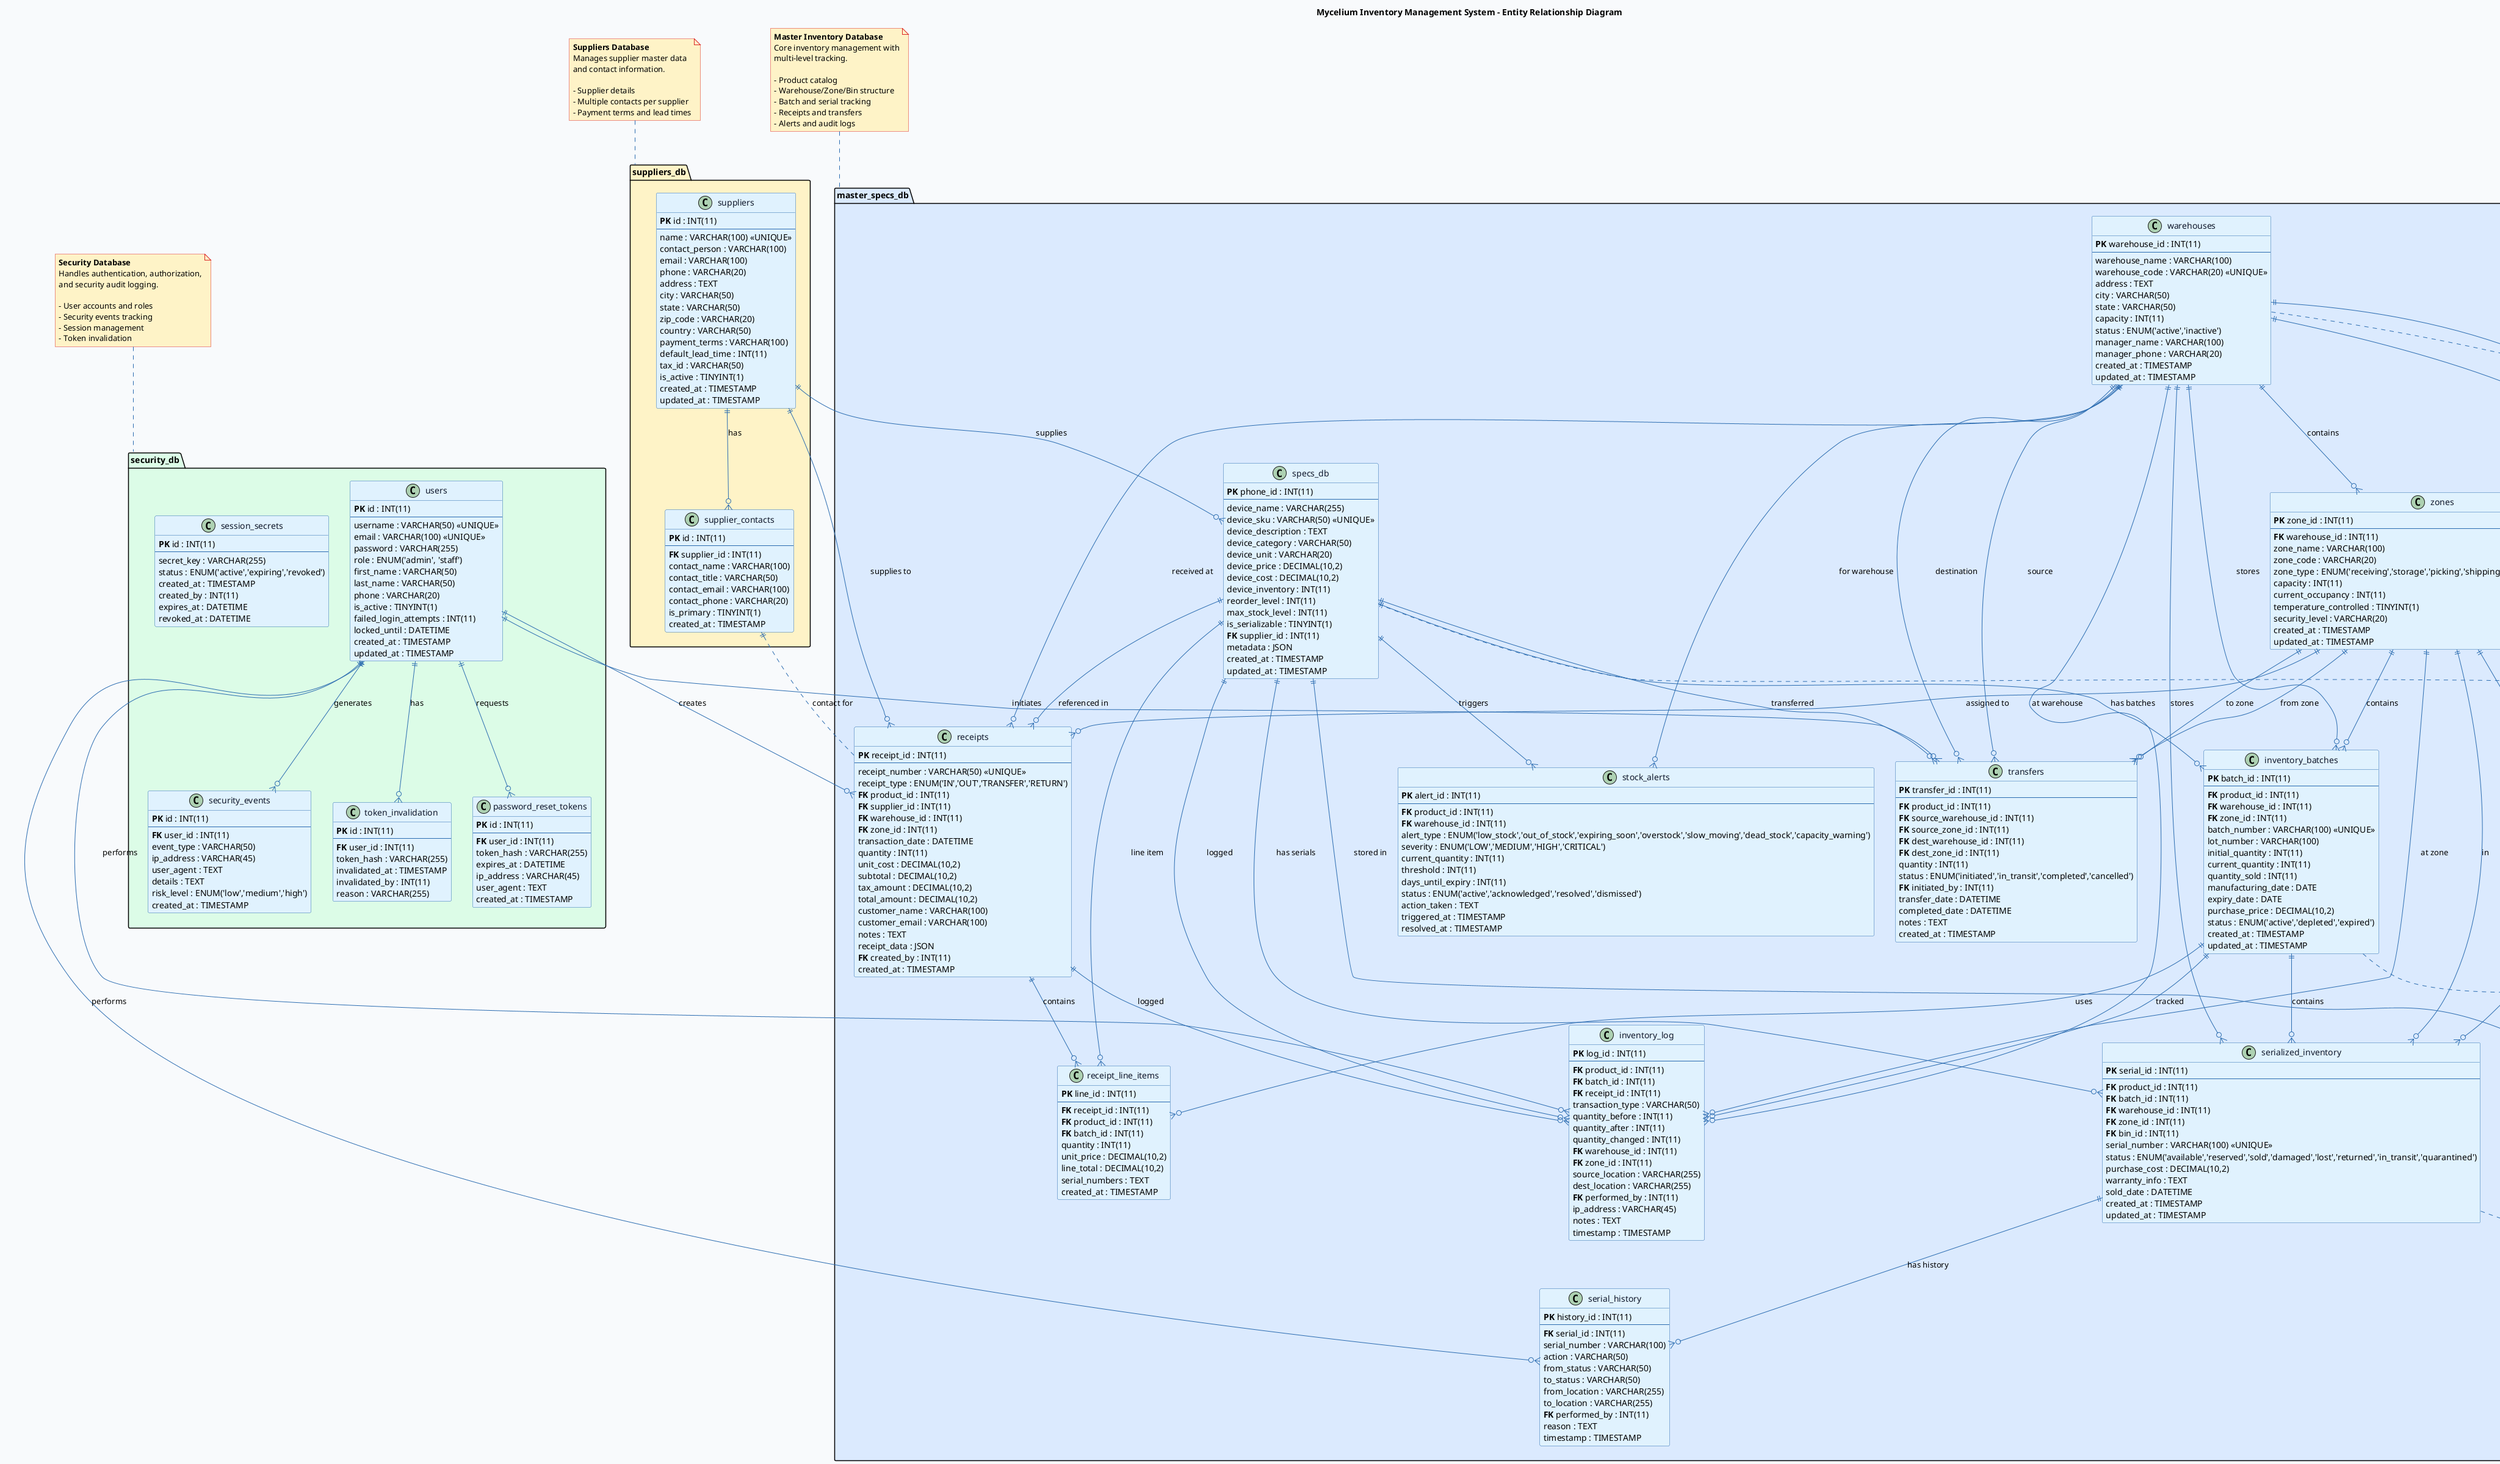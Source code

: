 @startuml data-model-erd
title Mycelium Inventory Management System - Entity Relationship Diagram

skinparam backgroundColor #f8fafc
skinparam class {
  BackgroundColor #e0f2fe
  BorderColor #2b6cb0
  FontColor #0f172a
  ArrowColor #2b6cb0
}

skinparam note {
  BackgroundColor #fef3c7
  BorderColor #dc2626
}

' ========== SECURITY_DB ==========
package "security_db" #dcfce7 {
  
  class users {
    **PK** id : INT(11)
    --
    username : VARCHAR(50) <<UNIQUE>>
    email : VARCHAR(100) <<UNIQUE>>
    password : VARCHAR(255)
    role : ENUM('admin', 'staff')
    first_name : VARCHAR(50)
    last_name : VARCHAR(50)
    phone : VARCHAR(20)
    is_active : TINYINT(1)
    failed_login_attempts : INT(11)
    locked_until : DATETIME
    created_at : TIMESTAMP
    updated_at : TIMESTAMP
  }
  
  class security_events {
    **PK** id : INT(11)
    --
    **FK** user_id : INT(11)
    event_type : VARCHAR(50)
    ip_address : VARCHAR(45)
    user_agent : TEXT
    details : TEXT
    risk_level : ENUM('low','medium','high')
    created_at : TIMESTAMP
  }
  
  class token_invalidation {
    **PK** id : INT(11)
    --
    **FK** user_id : INT(11)
    token_hash : VARCHAR(255)
    invalidated_at : TIMESTAMP
    invalidated_by : INT(11)
    reason : VARCHAR(255)
  }
  
  class session_secrets {
    **PK** id : INT(11)
    --
    secret_key : VARCHAR(255)
    status : ENUM('active','expiring','revoked')
    created_at : TIMESTAMP
    created_by : INT(11)
    expires_at : DATETIME
    revoked_at : DATETIME
  }
  
  class password_reset_tokens {
    **PK** id : INT(11)
    --
    **FK** user_id : INT(11)
    token_hash : VARCHAR(255)
    expires_at : DATETIME
    ip_address : VARCHAR(45)
    user_agent : TEXT
    created_at : TIMESTAMP
  }
  
  users ||--o{ security_events : "generates"
  users ||--o{ token_invalidation : "has"
  users ||--o{ password_reset_tokens : "requests"
}

' ========== SUPPLIERS_DB ==========
package "suppliers_db" #fef3c7 {
  
  class suppliers {
    **PK** id : INT(11)
    --
    name : VARCHAR(100) <<UNIQUE>>
    contact_person : VARCHAR(100)
    email : VARCHAR(100)
    phone : VARCHAR(20)
    address : TEXT
    city : VARCHAR(50)
    state : VARCHAR(50)
    zip_code : VARCHAR(20)
    country : VARCHAR(50)
    payment_terms : VARCHAR(100)
    default_lead_time : INT(11)
    tax_id : VARCHAR(50)
    is_active : TINYINT(1)
    created_at : TIMESTAMP
    updated_at : TIMESTAMP
  }
  
  class supplier_contacts {
    **PK** id : INT(11)
    --
    **FK** supplier_id : INT(11)
    contact_name : VARCHAR(100)
    contact_title : VARCHAR(50)
    contact_email : VARCHAR(100)
    contact_phone : VARCHAR(20)
    is_primary : TINYINT(1)
    created_at : TIMESTAMP
  }
  
  suppliers ||--o{ supplier_contacts : "has"
}

' ========== MASTER_SPECS_DB ==========
package "master_specs_db" #dbeafe {
  
  ' ===== Products =====
  class specs_db {
    **PK** phone_id : INT(11)
    --
    device_name : VARCHAR(255)
    device_sku : VARCHAR(50) <<UNIQUE>>
    device_description : TEXT
    device_category : VARCHAR(50)
    device_unit : VARCHAR(20)
    device_price : DECIMAL(10,2)
    device_cost : DECIMAL(10,2)
    device_inventory : INT(11)
    reorder_level : INT(11)
    max_stock_level : INT(11)
    is_serializable : TINYINT(1)
    **FK** supplier_id : INT(11)
    metadata : JSON
    created_at : TIMESTAMP
    updated_at : TIMESTAMP
  }
  
  ' ===== Warehouses =====
  class warehouses {
    **PK** warehouse_id : INT(11)
    --
    warehouse_name : VARCHAR(100)
    warehouse_code : VARCHAR(20) <<UNIQUE>>
    address : TEXT
    city : VARCHAR(50)
    state : VARCHAR(50)
    capacity : INT(11)
    status : ENUM('active','inactive')
    manager_name : VARCHAR(100)
    manager_phone : VARCHAR(20)
    created_at : TIMESTAMP
    updated_at : TIMESTAMP
  }
  
  class zones {
    **PK** zone_id : INT(11)
    --
    **FK** warehouse_id : INT(11)
    zone_name : VARCHAR(100)
    zone_code : VARCHAR(20)
    zone_type : ENUM('receiving','storage','picking','shipping','returns','quarantine')
    capacity : INT(11)
    current_occupancy : INT(11)
    temperature_controlled : TINYINT(1)
    security_level : VARCHAR(20)
    created_at : TIMESTAMP
    updated_at : TIMESTAMP
  }
  
  class bin_locations {
    **PK** bin_id : INT(11)
    --
    **FK** zone_id : INT(11)
    **FK** warehouse_id : INT(11)
    aisle : VARCHAR(10)
    shelf : VARCHAR(10)
    bin : VARCHAR(10)
    bin_code : VARCHAR(50) <<UNIQUE>>
    capacity : INT(11)
    status : ENUM('empty','partial','full')
    created_at : TIMESTAMP
  }
  
  ' ===== Inventory Tracking =====
  class inventory_batches {
    **PK** batch_id : INT(11)
    --
    **FK** product_id : INT(11)
    **FK** warehouse_id : INT(11)
    **FK** zone_id : INT(11)
    batch_number : VARCHAR(100) <<UNIQUE>>
    lot_number : VARCHAR(100)
    initial_quantity : INT(11)
    current_quantity : INT(11)
    quantity_sold : INT(11)
    manufacturing_date : DATE
    expiry_date : DATE
    purchase_price : DECIMAL(10,2)
    status : ENUM('active','depleted','expired')
    created_at : TIMESTAMP
    updated_at : TIMESTAMP
  }
  
  class serialized_inventory {
    **PK** serial_id : INT(11)
    --
    **FK** product_id : INT(11)
    **FK** batch_id : INT(11)
    **FK** warehouse_id : INT(11)
    **FK** zone_id : INT(11)
    **FK** bin_id : INT(11)
    serial_number : VARCHAR(100) <<UNIQUE>>
    status : ENUM('available','reserved','sold','damaged','lost','returned','in_transit','quarantined')
    purchase_cost : DECIMAL(10,2)
    warranty_info : TEXT
    sold_date : DATETIME
    created_at : TIMESTAMP
    updated_at : TIMESTAMP
  }
  
  class serial_history {
    **PK** history_id : INT(11)
    --
    **FK** serial_id : INT(11)
    serial_number : VARCHAR(100)
    action : VARCHAR(50)
    from_status : VARCHAR(50)
    to_status : VARCHAR(50)
    from_location : VARCHAR(255)
    to_location : VARCHAR(255)
    **FK** performed_by : INT(11)
    reason : TEXT
    timestamp : TIMESTAMP
  }
  
  ' ===== Receipts =====
  class receipts {
    **PK** receipt_id : INT(11)
    --
    receipt_number : VARCHAR(50) <<UNIQUE>>
    receipt_type : ENUM('IN','OUT','TRANSFER','RETURN')
    **FK** product_id : INT(11)
    **FK** supplier_id : INT(11)
    **FK** warehouse_id : INT(11)
    **FK** zone_id : INT(11)
    transaction_date : DATETIME
    quantity : INT(11)
    unit_cost : DECIMAL(10,2)
    subtotal : DECIMAL(10,2)
    tax_amount : DECIMAL(10,2)
    total_amount : DECIMAL(10,2)
    customer_name : VARCHAR(100)
    customer_email : VARCHAR(100)
    notes : TEXT
    receipt_data : JSON
    **FK** created_by : INT(11)
    created_at : TIMESTAMP
  }
  
  class receipt_line_items {
    **PK** line_id : INT(11)
    --
    **FK** receipt_id : INT(11)
    **FK** product_id : INT(11)
    **FK** batch_id : INT(11)
    quantity : INT(11)
    unit_price : DECIMAL(10,2)
    line_total : DECIMAL(10,2)
    serial_numbers : TEXT
    created_at : TIMESTAMP
  }
  
  ' ===== Transfers =====
  class transfers {
    **PK** transfer_id : INT(11)
    --
    **FK** product_id : INT(11)
    **FK** source_warehouse_id : INT(11)
    **FK** source_zone_id : INT(11)
    **FK** dest_warehouse_id : INT(11)
    **FK** dest_zone_id : INT(11)
    quantity : INT(11)
    status : ENUM('initiated','in_transit','completed','cancelled')
    **FK** initiated_by : INT(11)
    transfer_date : DATETIME
    completed_date : DATETIME
    notes : TEXT
    created_at : TIMESTAMP
  }
  
  ' ===== Alerts =====
  class stock_alerts {
    **PK** alert_id : INT(11)
    --
    **FK** product_id : INT(11)
    **FK** warehouse_id : INT(11)
    alert_type : ENUM('low_stock','out_of_stock','expiring_soon','overstock','slow_moving','dead_stock','capacity_warning')
    severity : ENUM('LOW','MEDIUM','HIGH','CRITICAL')
    current_quantity : INT(11)
    threshold : INT(11)
    days_until_expiry : INT(11)
    status : ENUM('active','acknowledged','resolved','dismissed')
    action_taken : TEXT
    triggered_at : TIMESTAMP
    resolved_at : TIMESTAMP
  }
  
  ' ===== Audit Log =====
  class inventory_log {
    **PK** log_id : INT(11)
    --
    **FK** product_id : INT(11)
    **FK** batch_id : INT(11)
    **FK** receipt_id : INT(11)
    transaction_type : VARCHAR(50)
    quantity_before : INT(11)
    quantity_after : INT(11)
    quantity_changed : INT(11)
    **FK** warehouse_id : INT(11)
    **FK** zone_id : INT(11)
    source_location : VARCHAR(255)
    dest_location : VARCHAR(255)
    **FK** performed_by : INT(11)
    ip_address : VARCHAR(45)
    notes : TEXT
    timestamp : TIMESTAMP
  }
  
  ' ===== Location Inventory =====
  class warehouse_product_locations {
    **PK** location_id : INT(11)
    --
    **FK** product_id : INT(11)
    **FK** warehouse_id : INT(11)
    **FK** zone_id : INT(11)
    **FK** bin_id : INT(11)
    quantity : INT(11)
    updated_at : TIMESTAMP
  }
  
  ' ===== Relationships within master_specs_db =====
  
  ' Warehouse structure
  warehouses ||--o{ zones : "contains"
  zones ||--o{ bin_locations : "contains"
  warehouses ||--o{ bin_locations : "has"
  
  ' Product location tracking
  specs_db ||--o{ warehouse_product_locations : "stored in"
  warehouses ||--o{ warehouse_product_locations : "stores"
  zones ||--o{ warehouse_product_locations : "contains"
  bin_locations ||--o{ warehouse_product_locations : "holds"
  
  ' Batch tracking
  specs_db ||--o{ inventory_batches : "has batches"
  warehouses ||--o{ inventory_batches : "stores"
  zones ||--o{ inventory_batches : "contains"
  
  ' Serial tracking
  specs_db ||--o{ serialized_inventory : "has serials"
  inventory_batches ||--o{ serialized_inventory : "contains"
  warehouses ||--o{ serialized_inventory : "stores"
  zones ||--o{ serialized_inventory : "in"
  bin_locations ||--o{ serialized_inventory : "at"
  serialized_inventory ||--o{ serial_history : "has history"
  
  ' Receipts
  specs_db ||--o{ receipts : "referenced in"
  warehouses ||--o{ receipts : "received at"
  zones ||--o{ receipts : "assigned to"
  receipts ||--o{ receipt_line_items : "contains"
  specs_db ||--o{ receipt_line_items : "line item"
  inventory_batches ||--o{ receipt_line_items : "uses"
  
  ' Transfers
  specs_db ||--o{ transfers : "transferred"
  warehouses ||--o{ transfers : "source"
  warehouses ||--o{ transfers : "destination"
  zones ||--o{ transfers : "from zone"
  zones ||--o{ transfers : "to zone"
  
  ' Alerts
  specs_db ||--o{ stock_alerts : "triggers"
  warehouses ||--o{ stock_alerts : "for warehouse"
  
  ' Audit logging
  specs_db ||--o{ inventory_log : "logged"
  inventory_batches ||--o{ inventory_log : "tracked"
  receipts ||--o{ inventory_log : "logged"
  warehouses ||--o{ inventory_log : "at warehouse"
  zones ||--o{ inventory_log : "at zone"
}

' ===== Cross-database relationships =====
suppliers ||--o{ specs_db : "supplies"
suppliers ||--o{ receipts : "supplies to"
supplier_contacts ||.. receipts : "contact for"

users ||--o{ receipts : "creates"
users ||--o{ transfers : "initiates"
users ||--o{ inventory_log : "performs"
users ||--o{ serial_history : "performs"

' ===== Notes =====
note top of "security_db"
  **Security Database**
  Handles authentication, authorization,
  and security audit logging.
  
  - User accounts and roles
  - Security events tracking
  - Session management
  - Token invalidation
end note

note top of "suppliers_db"
  **Suppliers Database**
  Manages supplier master data
  and contact information.
  
  - Supplier details
  - Multiple contacts per supplier
  - Payment terms and lead times
end note

note top of "master_specs_db"
  **Master Inventory Database**
  Core inventory management with
  multi-level tracking.
  
  - Product catalog
  - Warehouse/Zone/Bin structure
  - Batch and serial tracking
  - Receipts and transfers
  - Alerts and audit logs
end note

note bottom of specs_db
  **Product Master**
  - is_serializable flag determines
    if serial tracking is required
  - Reorder levels trigger alerts
  - Links to supplier
end note

note bottom of serialized_inventory
  **Serial Tracking**
  Each unit has unique serial number
  with complete lifecycle history.
  
  States: available, reserved, sold,
  damaged, lost, returned, in_transit,
  quarantined
end note

note bottom of inventory_batches
  **Batch Tracking**
  FIFO/FEFO strategies use:
  - manufacturing_date (FIFO)
  - expiry_date (FEFO)
  
  Tracks quantities and depletion
end note

note bottom of warehouses
  **Multi-Warehouse Support**
  Each warehouse can have:
  - Multiple zones by type
  - Configurable capacity
  - Manager assignment
end note

@enduml
